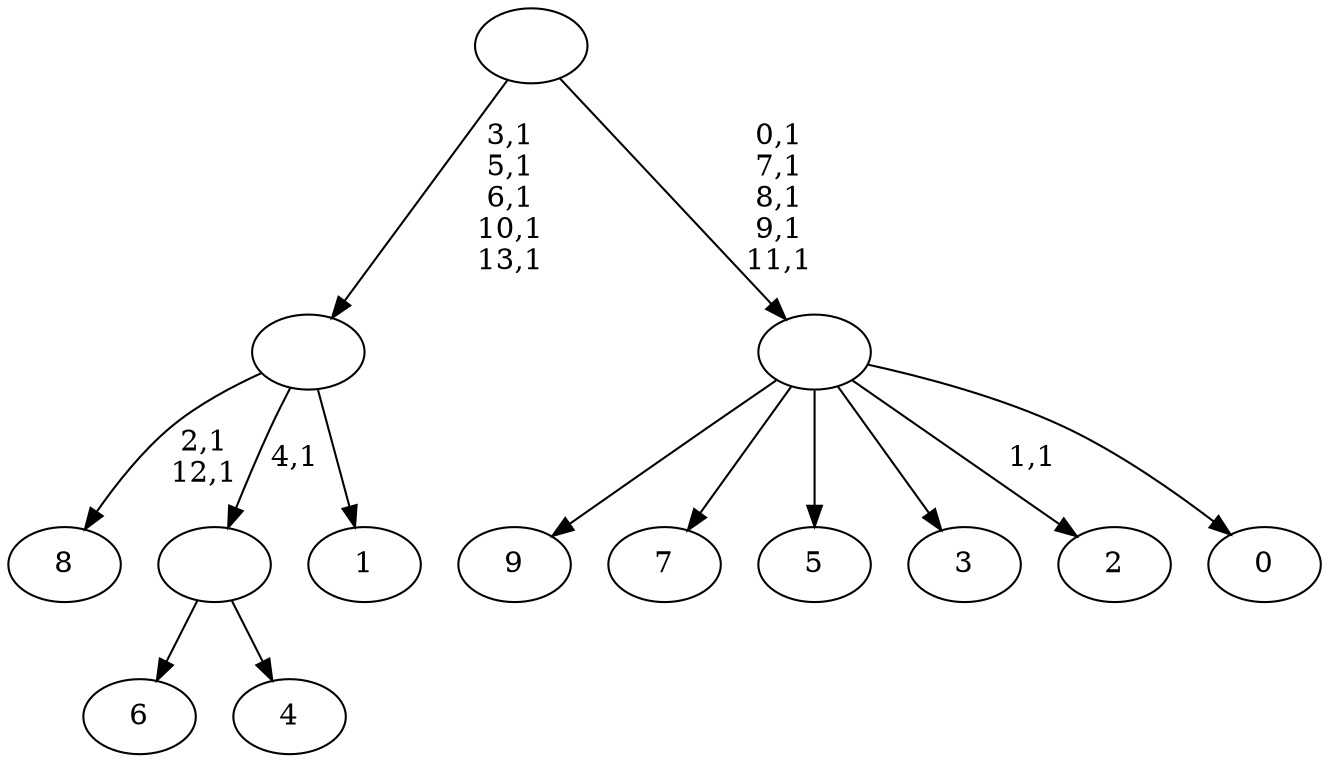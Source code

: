 digraph T {
	24 [label="9"]
	23 [label="8"]
	20 [label="7"]
	19 [label="6"]
	18 [label="5"]
	17 [label="4"]
	16 [label=""]
	15 [label="3"]
	14 [label="2"]
	12 [label="1"]
	11 [label=""]
	6 [label="0"]
	5 [label=""]
	0 [label=""]
	16 -> 19 [label=""]
	16 -> 17 [label=""]
	11 -> 23 [label="2,1\n12,1"]
	11 -> 16 [label="4,1"]
	11 -> 12 [label=""]
	5 -> 14 [label="1,1"]
	5 -> 24 [label=""]
	5 -> 20 [label=""]
	5 -> 18 [label=""]
	5 -> 15 [label=""]
	5 -> 6 [label=""]
	0 -> 5 [label="0,1\n7,1\n8,1\n9,1\n11,1"]
	0 -> 11 [label="3,1\n5,1\n6,1\n10,1\n13,1"]
}
